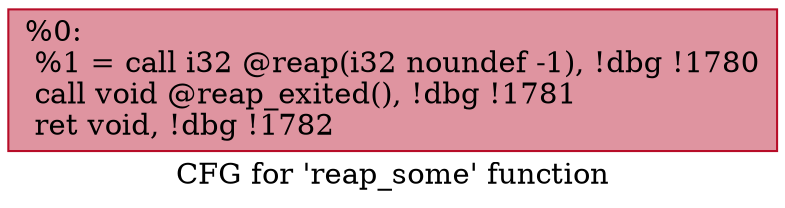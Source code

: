 digraph "CFG for 'reap_some' function" {
	label="CFG for 'reap_some' function";

	Node0x2507130 [shape=record,color="#b70d28ff", style=filled, fillcolor="#b70d2870",label="{%0:\l  %1 = call i32 @reap(i32 noundef -1), !dbg !1780\l  call void @reap_exited(), !dbg !1781\l  ret void, !dbg !1782\l}"];
}
